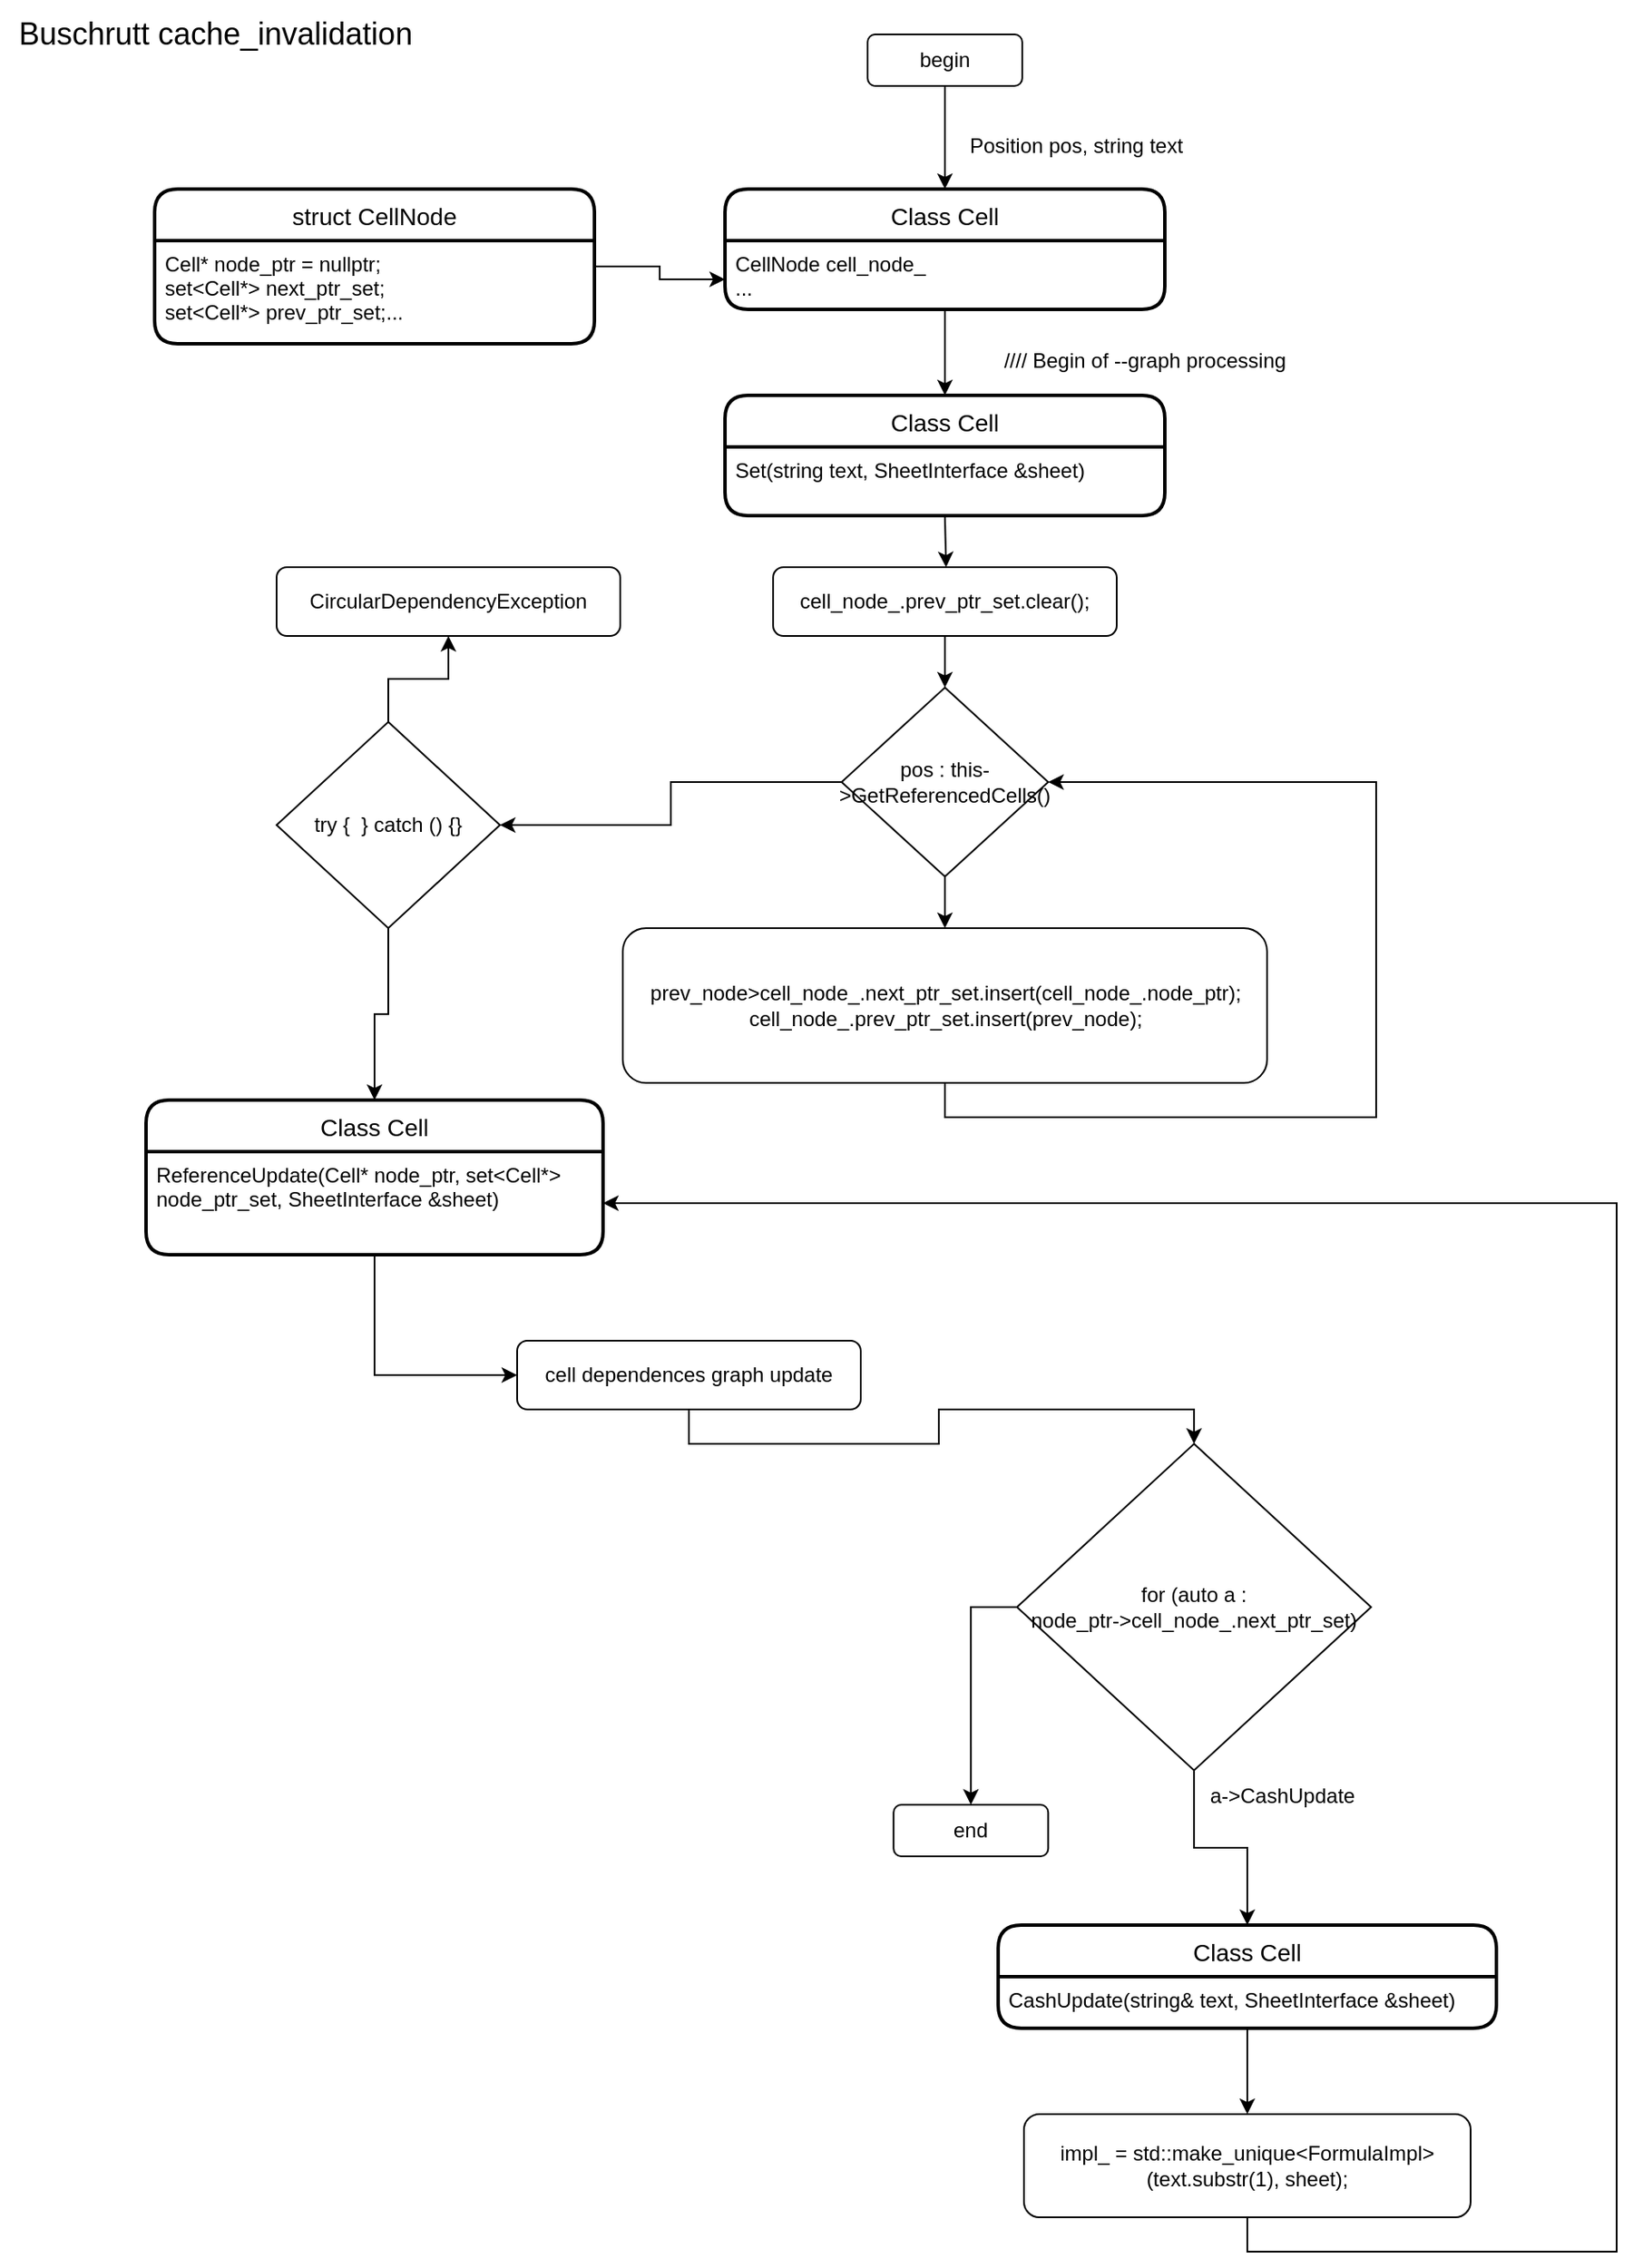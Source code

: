 <mxfile version="20.8.20" type="device"><diagram name="Страница 1" id="05K8BHy6RO02q5maxEPl"><mxGraphModel dx="1148" dy="705" grid="1" gridSize="10" guides="1" tooltips="1" connect="1" arrows="1" fold="1" page="1" pageScale="1" pageWidth="1169" pageHeight="1654" math="0" shadow="0"><root><mxCell id="0"/><mxCell id="1" parent="0"/><mxCell id="Ke1nBhwKKIvl6BgAoNeE-2" value="Class Cell" style="swimlane;childLayout=stackLayout;horizontal=1;startSize=30;horizontalStack=0;rounded=1;fontSize=14;fontStyle=0;strokeWidth=2;resizeParent=0;resizeLast=1;shadow=0;dashed=0;align=center;" vertex="1" parent="1"><mxGeometry x="451" y="140" width="256" height="70" as="geometry"/></mxCell><mxCell id="Ke1nBhwKKIvl6BgAoNeE-3" value="CellNode cell_node_&#10;..." style="align=left;strokeColor=none;fillColor=none;spacingLeft=4;fontSize=12;verticalAlign=top;resizable=0;rotatable=0;part=1;" vertex="1" parent="Ke1nBhwKKIvl6BgAoNeE-2"><mxGeometry y="30" width="256" height="40" as="geometry"/></mxCell><mxCell id="Ke1nBhwKKIvl6BgAoNeE-82" value="&lt;font style=&quot;font-size: 18px;&quot;&gt;Buschrutt cache_invalidation&lt;/font&gt;" style="text;html=1;align=center;verticalAlign=middle;resizable=0;points=[];autosize=1;strokeColor=none;fillColor=none;" vertex="1" parent="1"><mxGeometry x="29" y="30" width="250" height="40" as="geometry"/></mxCell><mxCell id="Ke1nBhwKKIvl6BgAoNeE-86" style="edgeStyle=orthogonalEdgeStyle;rounded=0;orthogonalLoop=1;jettySize=auto;html=1;exitX=0.5;exitY=1;exitDx=0;exitDy=0;entryX=0.5;entryY=0;entryDx=0;entryDy=0;fontSize=12;" edge="1" parent="1" source="Ke1nBhwKKIvl6BgAoNeE-85" target="Ke1nBhwKKIvl6BgAoNeE-2"><mxGeometry relative="1" as="geometry"/></mxCell><mxCell id="Ke1nBhwKKIvl6BgAoNeE-85" value="begin" style="rounded=1;whiteSpace=wrap;html=1;" vertex="1" parent="1"><mxGeometry x="534" y="50" width="90" height="30" as="geometry"/></mxCell><mxCell id="Ke1nBhwKKIvl6BgAoNeE-87" value="Position pos, string text" style="text;html=1;align=center;verticalAlign=middle;resizable=0;points=[];autosize=1;strokeColor=none;fillColor=none;fontSize=12;" vertex="1" parent="1"><mxGeometry x="579.5" y="100" width="150" height="30" as="geometry"/></mxCell><mxCell id="Ke1nBhwKKIvl6BgAoNeE-133" value="end" style="rounded=1;whiteSpace=wrap;html=1;" vertex="1" parent="1"><mxGeometry x="549.12" y="1080" width="90" height="30" as="geometry"/></mxCell><mxCell id="Ke1nBhwKKIvl6BgAoNeE-134" value="struct CellNode" style="swimlane;childLayout=stackLayout;horizontal=1;startSize=30;horizontalStack=0;rounded=1;fontSize=14;fontStyle=0;strokeWidth=2;resizeParent=0;resizeLast=1;shadow=0;dashed=0;align=center;" vertex="1" parent="1"><mxGeometry x="119" y="140" width="256" height="90" as="geometry"/></mxCell><mxCell id="Ke1nBhwKKIvl6BgAoNeE-135" value="Cell* node_ptr = nullptr; &#10;set&lt;Cell*&gt; next_ptr_set; &#10;set&lt;Cell*&gt; prev_ptr_set;..." style="align=left;strokeColor=none;fillColor=none;spacingLeft=4;fontSize=12;verticalAlign=top;resizable=0;rotatable=0;part=1;" vertex="1" parent="Ke1nBhwKKIvl6BgAoNeE-134"><mxGeometry y="30" width="256" height="60" as="geometry"/></mxCell><mxCell id="Ke1nBhwKKIvl6BgAoNeE-137" style="edgeStyle=orthogonalEdgeStyle;rounded=0;orthogonalLoop=1;jettySize=auto;html=1;exitX=1;exitY=0.25;exitDx=0;exitDy=0;entryX=0;entryY=0.75;entryDx=0;entryDy=0;fontSize=12;" edge="1" parent="1" source="Ke1nBhwKKIvl6BgAoNeE-135" target="Ke1nBhwKKIvl6BgAoNeE-2"><mxGeometry relative="1" as="geometry"/></mxCell><mxCell id="Ke1nBhwKKIvl6BgAoNeE-138" value="//// Begin of --graph processing" style="text;html=1;align=center;verticalAlign=middle;resizable=0;points=[];autosize=1;strokeColor=none;fillColor=none;fontSize=12;" vertex="1" parent="1"><mxGeometry x="600" y="225" width="190" height="30" as="geometry"/></mxCell><mxCell id="Ke1nBhwKKIvl6BgAoNeE-139" value="Class Cell" style="swimlane;childLayout=stackLayout;horizontal=1;startSize=30;horizontalStack=0;rounded=1;fontSize=14;fontStyle=0;strokeWidth=2;resizeParent=0;resizeLast=1;shadow=0;dashed=0;align=center;" vertex="1" parent="1"><mxGeometry x="451" y="260" width="256" height="70" as="geometry"/></mxCell><mxCell id="Ke1nBhwKKIvl6BgAoNeE-140" value="Set(string text, SheetInterface &amp;sheet)" style="align=left;strokeColor=none;fillColor=none;spacingLeft=4;fontSize=12;verticalAlign=top;resizable=0;rotatable=0;part=1;" vertex="1" parent="Ke1nBhwKKIvl6BgAoNeE-139"><mxGeometry y="30" width="256" height="40" as="geometry"/></mxCell><mxCell id="Ke1nBhwKKIvl6BgAoNeE-141" style="edgeStyle=orthogonalEdgeStyle;rounded=0;orthogonalLoop=1;jettySize=auto;html=1;exitX=0.5;exitY=1;exitDx=0;exitDy=0;entryX=0.5;entryY=0;entryDx=0;entryDy=0;fontSize=12;" edge="1" parent="1" source="Ke1nBhwKKIvl6BgAoNeE-3" target="Ke1nBhwKKIvl6BgAoNeE-139"><mxGeometry relative="1" as="geometry"/></mxCell><mxCell id="Ke1nBhwKKIvl6BgAoNeE-142" style="edgeStyle=orthogonalEdgeStyle;rounded=0;orthogonalLoop=1;jettySize=auto;html=1;exitX=0.5;exitY=1;exitDx=0;exitDy=0;fontSize=12;" edge="1" parent="1" source="Ke1nBhwKKIvl6BgAoNeE-140"><mxGeometry relative="1" as="geometry"><mxPoint x="579.667" y="360" as="targetPoint"/></mxGeometry></mxCell><mxCell id="Ke1nBhwKKIvl6BgAoNeE-145" style="edgeStyle=orthogonalEdgeStyle;rounded=0;orthogonalLoop=1;jettySize=auto;html=1;exitX=0.5;exitY=1;exitDx=0;exitDy=0;entryX=0.5;entryY=0;entryDx=0;entryDy=0;fontSize=12;" edge="1" parent="1" source="Ke1nBhwKKIvl6BgAoNeE-143" target="Ke1nBhwKKIvl6BgAoNeE-144"><mxGeometry relative="1" as="geometry"/></mxCell><mxCell id="Ke1nBhwKKIvl6BgAoNeE-143" value="cell_node_.prev_ptr_set.clear();" style="rounded=1;whiteSpace=wrap;html=1;" vertex="1" parent="1"><mxGeometry x="479" y="360" width="200" height="40" as="geometry"/></mxCell><mxCell id="Ke1nBhwKKIvl6BgAoNeE-147" style="edgeStyle=orthogonalEdgeStyle;rounded=0;orthogonalLoop=1;jettySize=auto;html=1;exitX=0.5;exitY=1;exitDx=0;exitDy=0;entryX=0.5;entryY=0;entryDx=0;entryDy=0;fontSize=12;" edge="1" parent="1" source="Ke1nBhwKKIvl6BgAoNeE-144" target="Ke1nBhwKKIvl6BgAoNeE-146"><mxGeometry relative="1" as="geometry"/></mxCell><mxCell id="Ke1nBhwKKIvl6BgAoNeE-152" style="edgeStyle=orthogonalEdgeStyle;rounded=0;orthogonalLoop=1;jettySize=auto;html=1;exitX=0;exitY=0.5;exitDx=0;exitDy=0;entryX=1;entryY=0.5;entryDx=0;entryDy=0;fontSize=12;" edge="1" parent="1" source="Ke1nBhwKKIvl6BgAoNeE-144" target="Ke1nBhwKKIvl6BgAoNeE-149"><mxGeometry relative="1" as="geometry"/></mxCell><mxCell id="Ke1nBhwKKIvl6BgAoNeE-144" value="pos : this-&amp;gt;GetReferencedCells()" style="rhombus;whiteSpace=wrap;html=1;" vertex="1" parent="1"><mxGeometry x="518.87" y="430" width="120.25" height="110" as="geometry"/></mxCell><mxCell id="Ke1nBhwKKIvl6BgAoNeE-148" style="edgeStyle=orthogonalEdgeStyle;rounded=0;orthogonalLoop=1;jettySize=auto;html=1;exitX=0.5;exitY=1;exitDx=0;exitDy=0;entryX=1;entryY=0.5;entryDx=0;entryDy=0;fontSize=12;" edge="1" parent="1" source="Ke1nBhwKKIvl6BgAoNeE-146" target="Ke1nBhwKKIvl6BgAoNeE-144"><mxGeometry relative="1" as="geometry"><Array as="points"><mxPoint x="579" y="680"/><mxPoint x="830" y="680"/><mxPoint x="830" y="485"/></Array></mxGeometry></mxCell><mxCell id="Ke1nBhwKKIvl6BgAoNeE-146" value="prev_node&amp;gt;cell_node_.next_ptr_set.insert(cell_node_.node_ptr); cell_node_.prev_ptr_set.insert(prev_node);" style="rounded=1;whiteSpace=wrap;html=1;" vertex="1" parent="1"><mxGeometry x="391.5" y="570" width="375" height="90" as="geometry"/></mxCell><mxCell id="Ke1nBhwKKIvl6BgAoNeE-151" style="edgeStyle=orthogonalEdgeStyle;rounded=0;orthogonalLoop=1;jettySize=auto;html=1;exitX=0.5;exitY=0;exitDx=0;exitDy=0;entryX=0.5;entryY=1;entryDx=0;entryDy=0;fontSize=12;" edge="1" parent="1" source="Ke1nBhwKKIvl6BgAoNeE-149" target="Ke1nBhwKKIvl6BgAoNeE-150"><mxGeometry relative="1" as="geometry"/></mxCell><mxCell id="Ke1nBhwKKIvl6BgAoNeE-155" style="edgeStyle=orthogonalEdgeStyle;rounded=0;orthogonalLoop=1;jettySize=auto;html=1;exitX=0.5;exitY=1;exitDx=0;exitDy=0;entryX=0.5;entryY=0;entryDx=0;entryDy=0;fontSize=12;" edge="1" parent="1" source="Ke1nBhwKKIvl6BgAoNeE-149" target="Ke1nBhwKKIvl6BgAoNeE-153"><mxGeometry relative="1" as="geometry"/></mxCell><mxCell id="Ke1nBhwKKIvl6BgAoNeE-149" value="try {&amp;nbsp; } catch () {}" style="rhombus;whiteSpace=wrap;html=1;" vertex="1" parent="1"><mxGeometry x="190" y="450" width="130" height="120" as="geometry"/></mxCell><mxCell id="Ke1nBhwKKIvl6BgAoNeE-150" value="CircularDependencyException" style="rounded=1;whiteSpace=wrap;html=1;" vertex="1" parent="1"><mxGeometry x="190" y="360" width="200" height="40" as="geometry"/></mxCell><mxCell id="Ke1nBhwKKIvl6BgAoNeE-153" value="Class Cell" style="swimlane;childLayout=stackLayout;horizontal=1;startSize=30;horizontalStack=0;rounded=1;fontSize=14;fontStyle=0;strokeWidth=2;resizeParent=0;resizeLast=1;shadow=0;dashed=0;align=center;" vertex="1" parent="1"><mxGeometry x="114" y="670" width="266" height="90" as="geometry"/></mxCell><mxCell id="Ke1nBhwKKIvl6BgAoNeE-154" value="ReferenceUpdate(Cell* node_ptr, set&lt;Cell*&gt; &#10;node_ptr_set, SheetInterface &amp;sheet)" style="align=left;strokeColor=none;fillColor=none;spacingLeft=4;fontSize=12;verticalAlign=top;resizable=0;rotatable=0;part=1;" vertex="1" parent="Ke1nBhwKKIvl6BgAoNeE-153"><mxGeometry y="30" width="266" height="60" as="geometry"/></mxCell><mxCell id="Ke1nBhwKKIvl6BgAoNeE-166" style="edgeStyle=orthogonalEdgeStyle;rounded=0;orthogonalLoop=1;jettySize=auto;html=1;exitX=0.5;exitY=1;exitDx=0;exitDy=0;entryX=0;entryY=0.5;entryDx=0;entryDy=0;fontSize=12;" edge="1" parent="1" source="Ke1nBhwKKIvl6BgAoNeE-153" target="Ke1nBhwKKIvl6BgAoNeE-165"><mxGeometry relative="1" as="geometry"><mxPoint x="289" y="815" as="sourcePoint"/></mxGeometry></mxCell><mxCell id="Ke1nBhwKKIvl6BgAoNeE-168" style="edgeStyle=orthogonalEdgeStyle;rounded=0;orthogonalLoop=1;jettySize=auto;html=1;exitX=0.5;exitY=1;exitDx=0;exitDy=0;entryX=0.5;entryY=0;entryDx=0;entryDy=0;fontSize=12;" edge="1" parent="1" source="Ke1nBhwKKIvl6BgAoNeE-165" target="Ke1nBhwKKIvl6BgAoNeE-167"><mxGeometry relative="1" as="geometry"/></mxCell><mxCell id="Ke1nBhwKKIvl6BgAoNeE-165" value="cell dependences graph update" style="rounded=1;whiteSpace=wrap;html=1;" vertex="1" parent="1"><mxGeometry x="330" y="810" width="200" height="40" as="geometry"/></mxCell><mxCell id="Ke1nBhwKKIvl6BgAoNeE-171" style="edgeStyle=orthogonalEdgeStyle;rounded=0;orthogonalLoop=1;jettySize=auto;html=1;exitX=0;exitY=0.5;exitDx=0;exitDy=0;entryX=0.5;entryY=0;entryDx=0;entryDy=0;fontSize=12;" edge="1" parent="1" source="Ke1nBhwKKIvl6BgAoNeE-167" target="Ke1nBhwKKIvl6BgAoNeE-133"><mxGeometry relative="1" as="geometry"/></mxCell><mxCell id="Ke1nBhwKKIvl6BgAoNeE-174" style="edgeStyle=orthogonalEdgeStyle;rounded=0;orthogonalLoop=1;jettySize=auto;html=1;exitX=0.5;exitY=1;exitDx=0;exitDy=0;entryX=0.5;entryY=0;entryDx=0;entryDy=0;fontSize=12;" edge="1" parent="1" source="Ke1nBhwKKIvl6BgAoNeE-167" target="Ke1nBhwKKIvl6BgAoNeE-172"><mxGeometry relative="1" as="geometry"/></mxCell><mxCell id="Ke1nBhwKKIvl6BgAoNeE-167" value="for (auto a : &lt;br&gt;node_ptr-&amp;gt;cell_node_.next_ptr_set)" style="rhombus;whiteSpace=wrap;html=1;" vertex="1" parent="1"><mxGeometry x="620.94" y="870" width="206.12" height="190" as="geometry"/></mxCell><mxCell id="Ke1nBhwKKIvl6BgAoNeE-172" value="Class Cell" style="swimlane;childLayout=stackLayout;horizontal=1;startSize=30;horizontalStack=0;rounded=1;fontSize=14;fontStyle=0;strokeWidth=2;resizeParent=0;resizeLast=1;shadow=0;dashed=0;align=center;" vertex="1" parent="1"><mxGeometry x="610" y="1150" width="290" height="60" as="geometry"/></mxCell><mxCell id="Ke1nBhwKKIvl6BgAoNeE-173" value="CashUpdate(string&amp; text, SheetInterface &amp;sheet)" style="align=left;strokeColor=none;fillColor=none;spacingLeft=4;fontSize=12;verticalAlign=top;resizable=0;rotatable=0;part=1;" vertex="1" parent="Ke1nBhwKKIvl6BgAoNeE-172"><mxGeometry y="30" width="290" height="30" as="geometry"/></mxCell><mxCell id="Ke1nBhwKKIvl6BgAoNeE-175" value="a-&amp;gt;CashUpdate" style="text;html=1;align=center;verticalAlign=middle;resizable=0;points=[];autosize=1;strokeColor=none;fillColor=none;fontSize=12;" vertex="1" parent="1"><mxGeometry x="720" y="1060" width="110" height="30" as="geometry"/></mxCell><mxCell id="Ke1nBhwKKIvl6BgAoNeE-178" style="edgeStyle=orthogonalEdgeStyle;rounded=0;orthogonalLoop=1;jettySize=auto;html=1;exitX=0.5;exitY=1;exitDx=0;exitDy=0;entryX=1;entryY=0.5;entryDx=0;entryDy=0;fontSize=12;" edge="1" parent="1" source="Ke1nBhwKKIvl6BgAoNeE-176" target="Ke1nBhwKKIvl6BgAoNeE-154"><mxGeometry relative="1" as="geometry"><Array as="points"><mxPoint x="755" y="1340"/><mxPoint x="970" y="1340"/><mxPoint x="970" y="730"/></Array></mxGeometry></mxCell><mxCell id="Ke1nBhwKKIvl6BgAoNeE-176" value="impl_ = std::make_unique&amp;lt;FormulaImpl&amp;gt;(text.substr(1), sheet);" style="rounded=1;whiteSpace=wrap;html=1;" vertex="1" parent="1"><mxGeometry x="625" y="1260" width="260" height="60" as="geometry"/></mxCell><mxCell id="Ke1nBhwKKIvl6BgAoNeE-177" style="edgeStyle=orthogonalEdgeStyle;rounded=0;orthogonalLoop=1;jettySize=auto;html=1;exitX=0.5;exitY=1;exitDx=0;exitDy=0;entryX=0.5;entryY=0;entryDx=0;entryDy=0;fontSize=12;" edge="1" parent="1" source="Ke1nBhwKKIvl6BgAoNeE-173" target="Ke1nBhwKKIvl6BgAoNeE-176"><mxGeometry relative="1" as="geometry"/></mxCell></root></mxGraphModel></diagram></mxfile>
